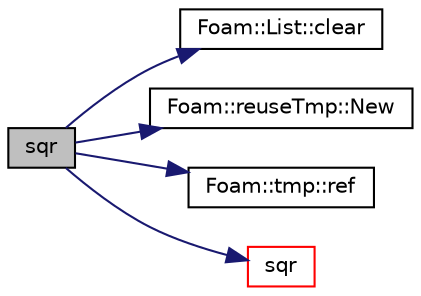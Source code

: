digraph "sqr"
{
  bgcolor="transparent";
  edge [fontname="Helvetica",fontsize="10",labelfontname="Helvetica",labelfontsize="10"];
  node [fontname="Helvetica",fontsize="10",shape=record];
  rankdir="LR";
  Node78123 [label="sqr",height=0.2,width=0.4,color="black", fillcolor="grey75", style="filled", fontcolor="black"];
  Node78123 -> Node78124 [color="midnightblue",fontsize="10",style="solid",fontname="Helvetica"];
  Node78124 [label="Foam::List::clear",height=0.2,width=0.4,color="black",URL="$a26833.html#ac8bb3912a3ce86b15842e79d0b421204",tooltip="Clear the list, i.e. set size to zero. "];
  Node78123 -> Node78125 [color="midnightblue",fontsize="10",style="solid",fontname="Helvetica"];
  Node78125 [label="Foam::reuseTmp::New",height=0.2,width=0.4,color="black",URL="$a27585.html#a2b5e0e2610db362989068624238a3e2c"];
  Node78123 -> Node78126 [color="midnightblue",fontsize="10",style="solid",fontname="Helvetica"];
  Node78126 [label="Foam::tmp::ref",height=0.2,width=0.4,color="black",URL="$a27077.html#aeaf81e641282874cef07f5b808efc83b",tooltip="Return non-const reference or generate a fatal error. "];
  Node78123 -> Node78127 [color="midnightblue",fontsize="10",style="solid",fontname="Helvetica"];
  Node78127 [label="sqr",height=0.2,width=0.4,color="red",URL="$a21851.html#a277dc11c581d53826ab5090b08f3b17b"];
}
